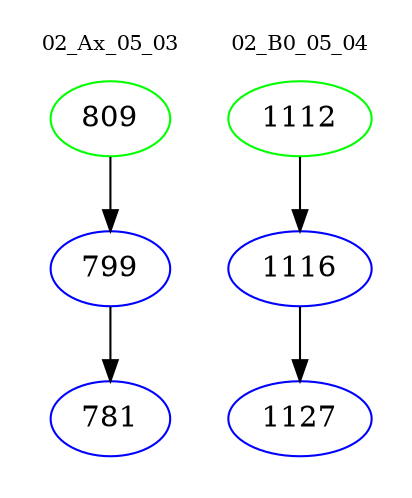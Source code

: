 digraph{
subgraph cluster_0 {
color = white
label = "02_Ax_05_03";
fontsize=10;
T0_809 [label="809", color="green"]
T0_809 -> T0_799 [color="black"]
T0_799 [label="799", color="blue"]
T0_799 -> T0_781 [color="black"]
T0_781 [label="781", color="blue"]
}
subgraph cluster_1 {
color = white
label = "02_B0_05_04";
fontsize=10;
T1_1112 [label="1112", color="green"]
T1_1112 -> T1_1116 [color="black"]
T1_1116 [label="1116", color="blue"]
T1_1116 -> T1_1127 [color="black"]
T1_1127 [label="1127", color="blue"]
}
}
